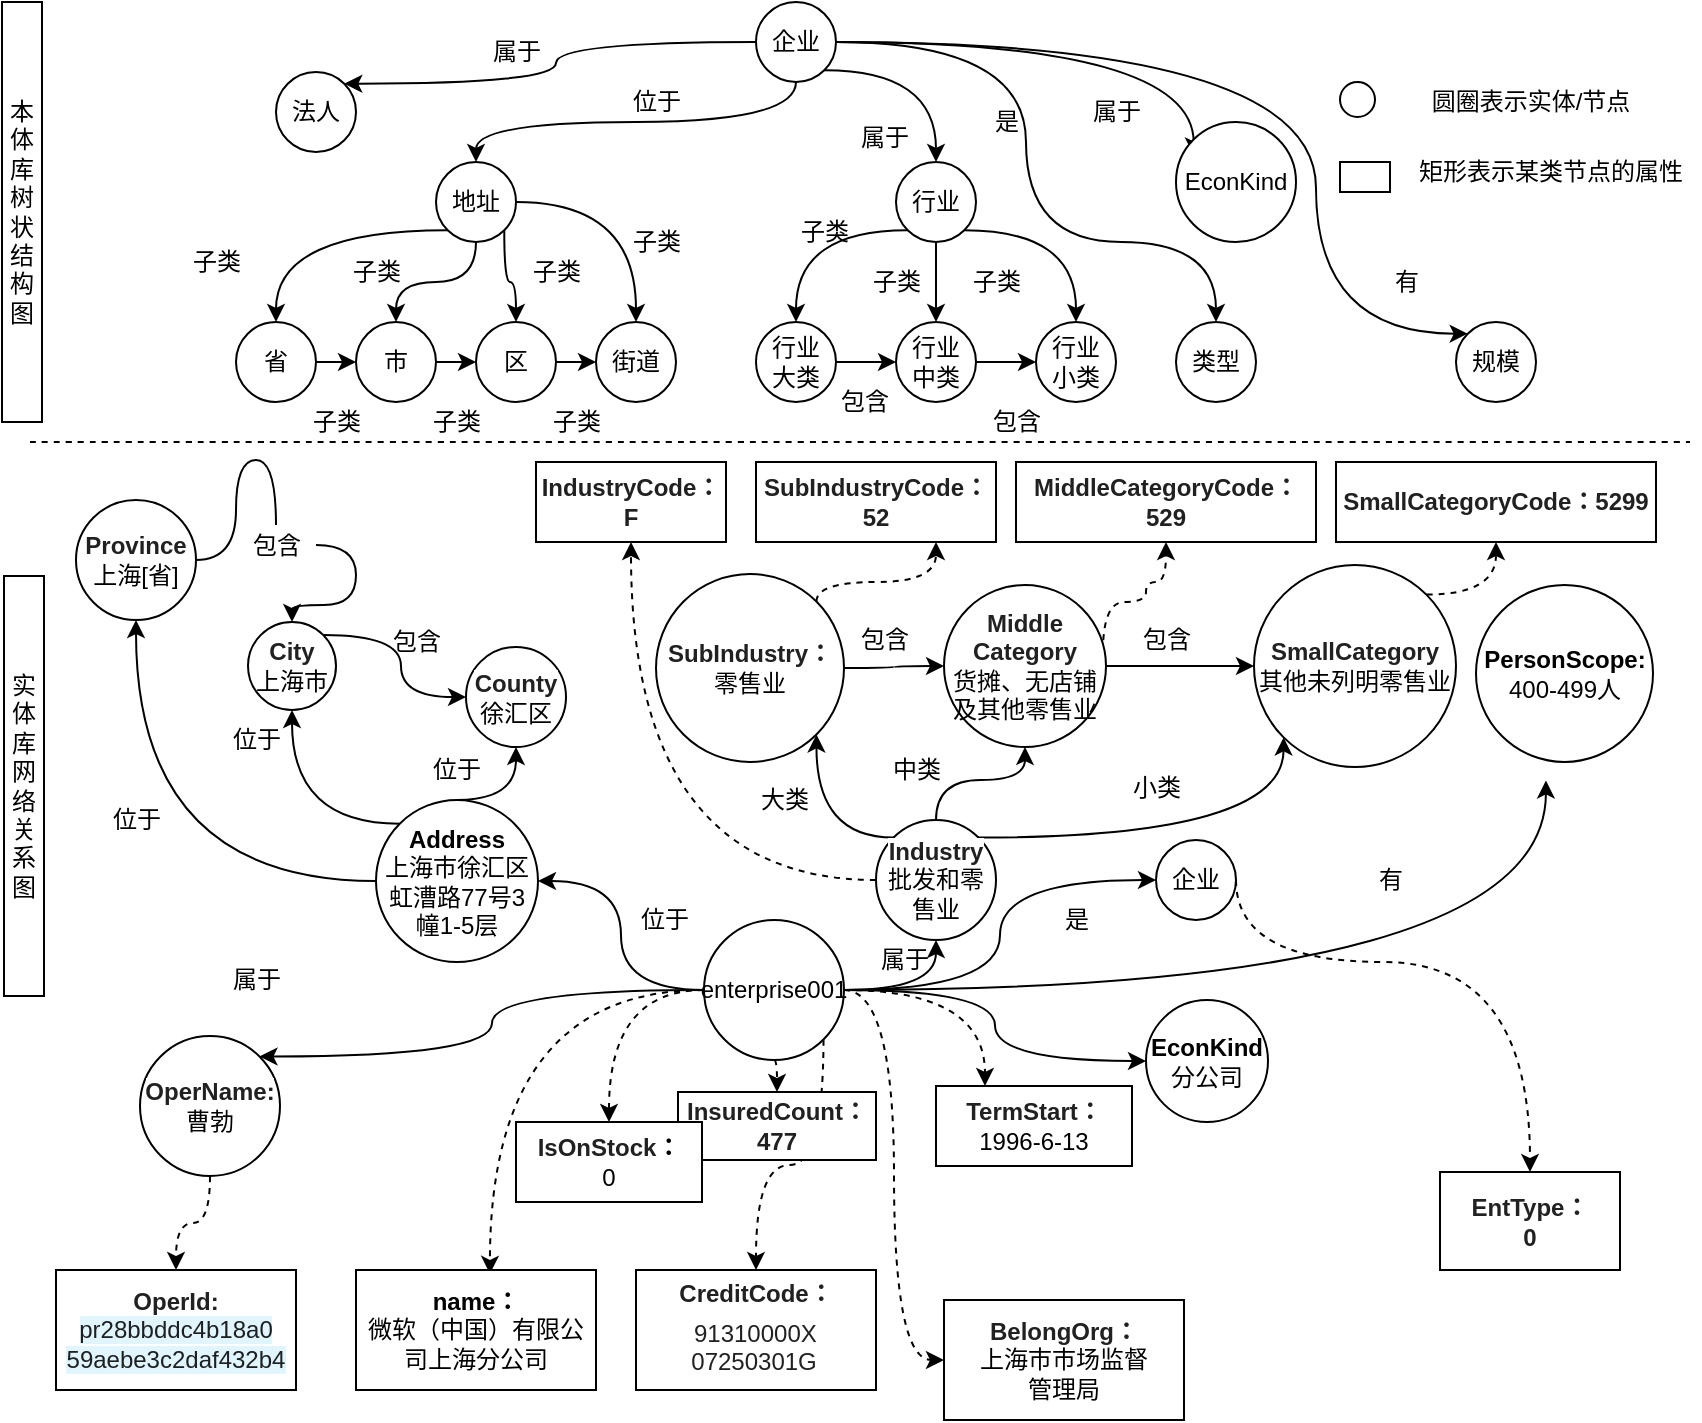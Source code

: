 <mxfile version="16.1.0" type="github">
  <diagram id="fzpYouUcjPRdYHAFQaU7" name="Page-1">
    <mxGraphModel dx="2172" dy="724" grid="1" gridSize="10" guides="1" tooltips="1" connect="1" arrows="1" fold="1" page="1" pageScale="1" pageWidth="827" pageHeight="1169" math="0" shadow="0">
      <root>
        <mxCell id="0" />
        <mxCell id="1" parent="0" />
        <mxCell id="MjRy1rSu0ClUME5qkxlQ-5" value="" style="edgeStyle=orthogonalEdgeStyle;rounded=0;orthogonalLoop=1;jettySize=auto;html=1;curved=1;entryX=0.5;entryY=0;entryDx=0;entryDy=0;exitX=0.5;exitY=1;exitDx=0;exitDy=0;" edge="1" parent="1" source="MjRy1rSu0ClUME5qkxlQ-1" target="MjRy1rSu0ClUME5qkxlQ-4">
          <mxGeometry relative="1" as="geometry" />
        </mxCell>
        <mxCell id="MjRy1rSu0ClUME5qkxlQ-34" style="edgeStyle=orthogonalEdgeStyle;curved=1;rounded=0;orthogonalLoop=1;jettySize=auto;html=1;exitX=1;exitY=1;exitDx=0;exitDy=0;entryX=0.5;entryY=0;entryDx=0;entryDy=0;" edge="1" parent="1" source="MjRy1rSu0ClUME5qkxlQ-1" target="MjRy1rSu0ClUME5qkxlQ-30">
          <mxGeometry relative="1" as="geometry" />
        </mxCell>
        <mxCell id="MjRy1rSu0ClUME5qkxlQ-202" style="edgeStyle=orthogonalEdgeStyle;curved=1;rounded=0;orthogonalLoop=1;jettySize=auto;html=1;exitX=1;exitY=0.5;exitDx=0;exitDy=0;entryX=0;entryY=0;entryDx=0;entryDy=0;" edge="1" parent="1" source="MjRy1rSu0ClUME5qkxlQ-1" target="MjRy1rSu0ClUME5qkxlQ-200">
          <mxGeometry relative="1" as="geometry">
            <Array as="points">
              <mxPoint x="622" y="131" />
              <mxPoint x="622" y="277" />
            </Array>
          </mxGeometry>
        </mxCell>
        <mxCell id="MjRy1rSu0ClUME5qkxlQ-215" style="edgeStyle=orthogonalEdgeStyle;curved=1;rounded=0;orthogonalLoop=1;jettySize=auto;html=1;exitX=0;exitY=0.5;exitDx=0;exitDy=0;entryX=1;entryY=0;entryDx=0;entryDy=0;" edge="1" parent="1" source="MjRy1rSu0ClUME5qkxlQ-1" target="MjRy1rSu0ClUME5qkxlQ-214">
          <mxGeometry relative="1" as="geometry" />
        </mxCell>
        <mxCell id="MjRy1rSu0ClUME5qkxlQ-234" style="edgeStyle=orthogonalEdgeStyle;curved=1;rounded=0;orthogonalLoop=1;jettySize=auto;html=1;exitX=1;exitY=0.5;exitDx=0;exitDy=0;entryX=0.5;entryY=0;entryDx=0;entryDy=0;" edge="1" parent="1" source="MjRy1rSu0ClUME5qkxlQ-1" target="MjRy1rSu0ClUME5qkxlQ-231">
          <mxGeometry relative="1" as="geometry">
            <Array as="points">
              <mxPoint x="477" y="131" />
              <mxPoint x="477" y="231" />
              <mxPoint x="572" y="231" />
            </Array>
          </mxGeometry>
        </mxCell>
        <mxCell id="MjRy1rSu0ClUME5qkxlQ-253" style="edgeStyle=orthogonalEdgeStyle;curved=1;rounded=0;orthogonalLoop=1;jettySize=auto;html=1;exitX=1;exitY=0.5;exitDx=0;exitDy=0;entryX=0.148;entryY=0.278;entryDx=0;entryDy=0;entryPerimeter=0;" edge="1" parent="1" source="MjRy1rSu0ClUME5qkxlQ-1" target="MjRy1rSu0ClUME5qkxlQ-252">
          <mxGeometry relative="1" as="geometry" />
        </mxCell>
        <mxCell id="MjRy1rSu0ClUME5qkxlQ-1" value="企业" style="ellipse;whiteSpace=wrap;html=1;aspect=fixed;" vertex="1" parent="1">
          <mxGeometry x="342" y="111" width="40" height="40" as="geometry" />
        </mxCell>
        <mxCell id="MjRy1rSu0ClUME5qkxlQ-18" style="edgeStyle=orthogonalEdgeStyle;curved=1;rounded=0;orthogonalLoop=1;jettySize=auto;html=1;exitX=0;exitY=1;exitDx=0;exitDy=0;entryX=0.5;entryY=0;entryDx=0;entryDy=0;" edge="1" parent="1" source="MjRy1rSu0ClUME5qkxlQ-4" target="MjRy1rSu0ClUME5qkxlQ-17">
          <mxGeometry relative="1" as="geometry" />
        </mxCell>
        <mxCell id="MjRy1rSu0ClUME5qkxlQ-19" style="edgeStyle=orthogonalEdgeStyle;curved=1;rounded=0;orthogonalLoop=1;jettySize=auto;html=1;exitX=0.5;exitY=1;exitDx=0;exitDy=0;entryX=0.5;entryY=0;entryDx=0;entryDy=0;" edge="1" parent="1" source="MjRy1rSu0ClUME5qkxlQ-4" target="MjRy1rSu0ClUME5qkxlQ-10">
          <mxGeometry relative="1" as="geometry" />
        </mxCell>
        <mxCell id="MjRy1rSu0ClUME5qkxlQ-20" style="edgeStyle=orthogonalEdgeStyle;curved=1;rounded=0;orthogonalLoop=1;jettySize=auto;html=1;exitX=1;exitY=1;exitDx=0;exitDy=0;entryX=0.5;entryY=0;entryDx=0;entryDy=0;" edge="1" parent="1" source="MjRy1rSu0ClUME5qkxlQ-4" target="MjRy1rSu0ClUME5qkxlQ-7">
          <mxGeometry relative="1" as="geometry" />
        </mxCell>
        <mxCell id="MjRy1rSu0ClUME5qkxlQ-21" style="edgeStyle=orthogonalEdgeStyle;curved=1;rounded=0;orthogonalLoop=1;jettySize=auto;html=1;exitX=1;exitY=0.5;exitDx=0;exitDy=0;entryX=0.5;entryY=0;entryDx=0;entryDy=0;" edge="1" parent="1" source="MjRy1rSu0ClUME5qkxlQ-4" target="MjRy1rSu0ClUME5qkxlQ-15">
          <mxGeometry relative="1" as="geometry" />
        </mxCell>
        <mxCell id="MjRy1rSu0ClUME5qkxlQ-4" value="地址" style="ellipse;whiteSpace=wrap;html=1;aspect=fixed;" vertex="1" parent="1">
          <mxGeometry x="182" y="191" width="40" height="40" as="geometry" />
        </mxCell>
        <mxCell id="MjRy1rSu0ClUME5qkxlQ-29" style="edgeStyle=orthogonalEdgeStyle;curved=1;rounded=0;orthogonalLoop=1;jettySize=auto;html=1;exitX=1;exitY=0.5;exitDx=0;exitDy=0;entryX=0;entryY=0.5;entryDx=0;entryDy=0;" edge="1" parent="1" source="MjRy1rSu0ClUME5qkxlQ-7" target="MjRy1rSu0ClUME5qkxlQ-15">
          <mxGeometry relative="1" as="geometry" />
        </mxCell>
        <mxCell id="MjRy1rSu0ClUME5qkxlQ-7" value="区" style="ellipse;whiteSpace=wrap;html=1;aspect=fixed;" vertex="1" parent="1">
          <mxGeometry x="202" y="271" width="40" height="40" as="geometry" />
        </mxCell>
        <mxCell id="MjRy1rSu0ClUME5qkxlQ-28" style="edgeStyle=orthogonalEdgeStyle;curved=1;rounded=0;orthogonalLoop=1;jettySize=auto;html=1;exitX=1;exitY=0.5;exitDx=0;exitDy=0;entryX=0;entryY=0.5;entryDx=0;entryDy=0;" edge="1" parent="1" source="MjRy1rSu0ClUME5qkxlQ-10" target="MjRy1rSu0ClUME5qkxlQ-7">
          <mxGeometry relative="1" as="geometry" />
        </mxCell>
        <mxCell id="MjRy1rSu0ClUME5qkxlQ-10" value="市" style="ellipse;whiteSpace=wrap;html=1;aspect=fixed;" vertex="1" parent="1">
          <mxGeometry x="142" y="271" width="40" height="40" as="geometry" />
        </mxCell>
        <mxCell id="MjRy1rSu0ClUME5qkxlQ-15" value="街道" style="ellipse;whiteSpace=wrap;html=1;aspect=fixed;" vertex="1" parent="1">
          <mxGeometry x="262" y="271" width="40" height="40" as="geometry" />
        </mxCell>
        <mxCell id="MjRy1rSu0ClUME5qkxlQ-27" style="edgeStyle=orthogonalEdgeStyle;curved=1;rounded=0;orthogonalLoop=1;jettySize=auto;html=1;exitX=1;exitY=0.5;exitDx=0;exitDy=0;entryX=0;entryY=0.5;entryDx=0;entryDy=0;" edge="1" parent="1" source="MjRy1rSu0ClUME5qkxlQ-17" target="MjRy1rSu0ClUME5qkxlQ-10">
          <mxGeometry relative="1" as="geometry" />
        </mxCell>
        <mxCell id="MjRy1rSu0ClUME5qkxlQ-17" value="省" style="ellipse;whiteSpace=wrap;html=1;aspect=fixed;" vertex="1" parent="1">
          <mxGeometry x="82" y="271" width="40" height="40" as="geometry" />
        </mxCell>
        <mxCell id="MjRy1rSu0ClUME5qkxlQ-22" value="本体库树状结构图" style="rounded=0;whiteSpace=wrap;html=1;" vertex="1" parent="1">
          <mxGeometry x="-35" y="111" width="20" height="210" as="geometry" />
        </mxCell>
        <mxCell id="MjRy1rSu0ClUME5qkxlQ-23" value="实体库网络关系图" style="rounded=0;whiteSpace=wrap;html=1;" vertex="1" parent="1">
          <mxGeometry x="-34" y="398" width="20" height="210" as="geometry" />
        </mxCell>
        <mxCell id="MjRy1rSu0ClUME5qkxlQ-24" value="" style="endArrow=none;dashed=1;html=1;rounded=0;curved=1;" edge="1" parent="1">
          <mxGeometry width="50" height="50" relative="1" as="geometry">
            <mxPoint x="-21" y="331" as="sourcePoint" />
            <mxPoint x="809" y="331" as="targetPoint" />
          </mxGeometry>
        </mxCell>
        <mxCell id="MjRy1rSu0ClUME5qkxlQ-26" value="位于" style="text;html=1;resizable=0;autosize=1;align=center;verticalAlign=middle;points=[];fillColor=none;strokeColor=none;rounded=0;" vertex="1" parent="1">
          <mxGeometry x="272" y="151" width="40" height="20" as="geometry" />
        </mxCell>
        <mxCell id="MjRy1rSu0ClUME5qkxlQ-45" style="edgeStyle=orthogonalEdgeStyle;curved=1;rounded=0;orthogonalLoop=1;jettySize=auto;html=1;exitX=0;exitY=1;exitDx=0;exitDy=0;entryX=0.5;entryY=0;entryDx=0;entryDy=0;" edge="1" parent="1" source="MjRy1rSu0ClUME5qkxlQ-30" target="MjRy1rSu0ClUME5qkxlQ-31">
          <mxGeometry relative="1" as="geometry" />
        </mxCell>
        <mxCell id="MjRy1rSu0ClUME5qkxlQ-46" style="edgeStyle=orthogonalEdgeStyle;curved=1;rounded=0;orthogonalLoop=1;jettySize=auto;html=1;exitX=0.5;exitY=1;exitDx=0;exitDy=0;entryX=0.5;entryY=0;entryDx=0;entryDy=0;" edge="1" parent="1" source="MjRy1rSu0ClUME5qkxlQ-30" target="MjRy1rSu0ClUME5qkxlQ-32">
          <mxGeometry relative="1" as="geometry" />
        </mxCell>
        <mxCell id="MjRy1rSu0ClUME5qkxlQ-47" style="edgeStyle=orthogonalEdgeStyle;curved=1;rounded=0;orthogonalLoop=1;jettySize=auto;html=1;exitX=1;exitY=1;exitDx=0;exitDy=0;entryX=0.5;entryY=0;entryDx=0;entryDy=0;" edge="1" parent="1" source="MjRy1rSu0ClUME5qkxlQ-30" target="MjRy1rSu0ClUME5qkxlQ-33">
          <mxGeometry relative="1" as="geometry" />
        </mxCell>
        <mxCell id="MjRy1rSu0ClUME5qkxlQ-30" value="行业" style="ellipse;whiteSpace=wrap;html=1;aspect=fixed;" vertex="1" parent="1">
          <mxGeometry x="412" y="191" width="40" height="40" as="geometry" />
        </mxCell>
        <mxCell id="MjRy1rSu0ClUME5qkxlQ-48" style="edgeStyle=orthogonalEdgeStyle;curved=1;rounded=0;orthogonalLoop=1;jettySize=auto;html=1;exitX=1;exitY=0.5;exitDx=0;exitDy=0;entryX=0;entryY=0.5;entryDx=0;entryDy=0;" edge="1" parent="1" source="MjRy1rSu0ClUME5qkxlQ-31" target="MjRy1rSu0ClUME5qkxlQ-32">
          <mxGeometry relative="1" as="geometry" />
        </mxCell>
        <mxCell id="MjRy1rSu0ClUME5qkxlQ-31" value="行业&lt;br&gt;大类" style="ellipse;whiteSpace=wrap;html=1;aspect=fixed;" vertex="1" parent="1">
          <mxGeometry x="342" y="271" width="40" height="40" as="geometry" />
        </mxCell>
        <mxCell id="MjRy1rSu0ClUME5qkxlQ-49" style="edgeStyle=orthogonalEdgeStyle;curved=1;rounded=0;orthogonalLoop=1;jettySize=auto;html=1;exitX=1;exitY=0.5;exitDx=0;exitDy=0;entryX=0;entryY=0.5;entryDx=0;entryDy=0;" edge="1" parent="1" source="MjRy1rSu0ClUME5qkxlQ-32" target="MjRy1rSu0ClUME5qkxlQ-33">
          <mxGeometry relative="1" as="geometry" />
        </mxCell>
        <mxCell id="MjRy1rSu0ClUME5qkxlQ-32" value="行业&lt;br&gt;中类" style="ellipse;whiteSpace=wrap;html=1;aspect=fixed;" vertex="1" parent="1">
          <mxGeometry x="412" y="271" width="40" height="40" as="geometry" />
        </mxCell>
        <mxCell id="MjRy1rSu0ClUME5qkxlQ-33" value="行业&lt;br&gt;小类" style="ellipse;whiteSpace=wrap;html=1;aspect=fixed;" vertex="1" parent="1">
          <mxGeometry x="482" y="271" width="40" height="40" as="geometry" />
        </mxCell>
        <mxCell id="MjRy1rSu0ClUME5qkxlQ-35" value="属于" style="text;html=1;resizable=0;autosize=1;align=center;verticalAlign=middle;points=[];fillColor=none;strokeColor=none;rounded=0;" vertex="1" parent="1">
          <mxGeometry x="386" y="168.5" width="40" height="20" as="geometry" />
        </mxCell>
        <mxCell id="MjRy1rSu0ClUME5qkxlQ-36" value="子类" style="text;html=1;resizable=0;autosize=1;align=center;verticalAlign=middle;points=[];fillColor=none;strokeColor=none;rounded=0;" vertex="1" parent="1">
          <mxGeometry x="112" y="311" width="40" height="20" as="geometry" />
        </mxCell>
        <mxCell id="MjRy1rSu0ClUME5qkxlQ-37" value="子类" style="text;html=1;resizable=0;autosize=1;align=center;verticalAlign=middle;points=[];fillColor=none;strokeColor=none;rounded=0;" vertex="1" parent="1">
          <mxGeometry x="172" y="311" width="40" height="20" as="geometry" />
        </mxCell>
        <mxCell id="MjRy1rSu0ClUME5qkxlQ-38" value="子类" style="text;html=1;resizable=0;autosize=1;align=center;verticalAlign=middle;points=[];fillColor=none;strokeColor=none;rounded=0;" vertex="1" parent="1">
          <mxGeometry x="232" y="311" width="40" height="20" as="geometry" />
        </mxCell>
        <mxCell id="MjRy1rSu0ClUME5qkxlQ-39" value="子类" style="text;html=1;resizable=0;autosize=1;align=center;verticalAlign=middle;points=[];fillColor=none;strokeColor=none;rounded=0;" vertex="1" parent="1">
          <mxGeometry x="52" y="231" width="40" height="20" as="geometry" />
        </mxCell>
        <mxCell id="MjRy1rSu0ClUME5qkxlQ-42" value="子类" style="text;html=1;resizable=0;autosize=1;align=center;verticalAlign=middle;points=[];fillColor=none;strokeColor=none;rounded=0;" vertex="1" parent="1">
          <mxGeometry x="132" y="236" width="40" height="20" as="geometry" />
        </mxCell>
        <mxCell id="MjRy1rSu0ClUME5qkxlQ-43" value="子类" style="text;html=1;resizable=0;autosize=1;align=center;verticalAlign=middle;points=[];fillColor=none;strokeColor=none;rounded=0;" vertex="1" parent="1">
          <mxGeometry x="222" y="236" width="40" height="20" as="geometry" />
        </mxCell>
        <mxCell id="MjRy1rSu0ClUME5qkxlQ-44" value="子类" style="text;html=1;resizable=0;autosize=1;align=center;verticalAlign=middle;points=[];fillColor=none;strokeColor=none;rounded=0;" vertex="1" parent="1">
          <mxGeometry x="272" y="221" width="40" height="20" as="geometry" />
        </mxCell>
        <mxCell id="MjRy1rSu0ClUME5qkxlQ-50" value="子类" style="text;html=1;resizable=0;autosize=1;align=center;verticalAlign=middle;points=[];fillColor=none;strokeColor=none;rounded=0;" vertex="1" parent="1">
          <mxGeometry x="356" y="216" width="40" height="20" as="geometry" />
        </mxCell>
        <mxCell id="MjRy1rSu0ClUME5qkxlQ-52" value="子类" style="text;html=1;resizable=0;autosize=1;align=center;verticalAlign=middle;points=[];fillColor=none;strokeColor=none;rounded=0;" vertex="1" parent="1">
          <mxGeometry x="392" y="241" width="40" height="20" as="geometry" />
        </mxCell>
        <mxCell id="MjRy1rSu0ClUME5qkxlQ-53" value="子类" style="text;html=1;resizable=0;autosize=1;align=center;verticalAlign=middle;points=[];fillColor=none;strokeColor=none;rounded=0;" vertex="1" parent="1">
          <mxGeometry x="442" y="241" width="40" height="20" as="geometry" />
        </mxCell>
        <mxCell id="MjRy1rSu0ClUME5qkxlQ-54" value="包含" style="text;html=1;resizable=0;autosize=1;align=center;verticalAlign=middle;points=[];fillColor=none;strokeColor=none;rounded=0;" vertex="1" parent="1">
          <mxGeometry x="376" y="301" width="40" height="20" as="geometry" />
        </mxCell>
        <mxCell id="MjRy1rSu0ClUME5qkxlQ-55" value="包含" style="text;html=1;resizable=0;autosize=1;align=center;verticalAlign=middle;points=[];fillColor=none;strokeColor=none;rounded=0;" vertex="1" parent="1">
          <mxGeometry x="452" y="311" width="40" height="20" as="geometry" />
        </mxCell>
        <mxCell id="MjRy1rSu0ClUME5qkxlQ-57" style="edgeStyle=orthogonalEdgeStyle;curved=1;rounded=0;orthogonalLoop=1;jettySize=auto;html=1;exitX=1;exitY=0.5;exitDx=0;exitDy=0;entryX=0.5;entryY=1;entryDx=0;entryDy=0;" edge="1" parent="1" source="MjRy1rSu0ClUME5qkxlQ-58" target="MjRy1rSu0ClUME5qkxlQ-177">
          <mxGeometry relative="1" as="geometry">
            <mxPoint x="432" y="645" as="targetPoint" />
          </mxGeometry>
        </mxCell>
        <mxCell id="MjRy1rSu0ClUME5qkxlQ-160" style="edgeStyle=orthogonalEdgeStyle;curved=1;rounded=0;orthogonalLoop=1;jettySize=auto;html=1;exitX=0;exitY=0.5;exitDx=0;exitDy=0;entryX=1;entryY=0.5;entryDx=0;entryDy=0;" edge="1" parent="1" source="MjRy1rSu0ClUME5qkxlQ-58" target="MjRy1rSu0ClUME5qkxlQ-141">
          <mxGeometry relative="1" as="geometry" />
        </mxCell>
        <mxCell id="MjRy1rSu0ClUME5qkxlQ-238" style="edgeStyle=orthogonalEdgeStyle;curved=1;rounded=0;orthogonalLoop=1;jettySize=auto;html=1;exitX=1;exitY=0.5;exitDx=0;exitDy=0;entryX=0;entryY=0.5;entryDx=0;entryDy=0;" edge="1" parent="1" source="MjRy1rSu0ClUME5qkxlQ-58" target="MjRy1rSu0ClUME5qkxlQ-237">
          <mxGeometry relative="1" as="geometry" />
        </mxCell>
        <mxCell id="MjRy1rSu0ClUME5qkxlQ-240" style="edgeStyle=orthogonalEdgeStyle;curved=1;rounded=0;orthogonalLoop=1;jettySize=auto;html=1;exitX=1;exitY=0.5;exitDx=0;exitDy=0;entryX=0.395;entryY=1.104;entryDx=0;entryDy=0;entryPerimeter=0;" edge="1" parent="1" source="MjRy1rSu0ClUME5qkxlQ-58" target="MjRy1rSu0ClUME5qkxlQ-204">
          <mxGeometry relative="1" as="geometry" />
        </mxCell>
        <mxCell id="MjRy1rSu0ClUME5qkxlQ-256" style="edgeStyle=orthogonalEdgeStyle;curved=1;rounded=0;orthogonalLoop=1;jettySize=auto;html=1;exitX=1;exitY=0.5;exitDx=0;exitDy=0;entryX=0;entryY=0.5;entryDx=0;entryDy=0;" edge="1" parent="1" source="MjRy1rSu0ClUME5qkxlQ-58" target="MjRy1rSu0ClUME5qkxlQ-255">
          <mxGeometry relative="1" as="geometry" />
        </mxCell>
        <mxCell id="MjRy1rSu0ClUME5qkxlQ-277" style="edgeStyle=orthogonalEdgeStyle;curved=1;rounded=0;orthogonalLoop=1;jettySize=auto;html=1;exitX=0;exitY=0.5;exitDx=0;exitDy=0;entryX=1;entryY=0;entryDx=0;entryDy=0;" edge="1" parent="1" source="MjRy1rSu0ClUME5qkxlQ-58" target="MjRy1rSu0ClUME5qkxlQ-217">
          <mxGeometry relative="1" as="geometry" />
        </mxCell>
        <mxCell id="MjRy1rSu0ClUME5qkxlQ-280" style="edgeStyle=orthogonalEdgeStyle;curved=1;rounded=0;orthogonalLoop=1;jettySize=auto;html=1;exitX=0;exitY=0.5;exitDx=0;exitDy=0;entryX=0.5;entryY=0;entryDx=0;entryDy=0;dashed=1;" edge="1" parent="1" source="MjRy1rSu0ClUME5qkxlQ-58" target="MjRy1rSu0ClUME5qkxlQ-223">
          <mxGeometry relative="1" as="geometry" />
        </mxCell>
        <mxCell id="MjRy1rSu0ClUME5qkxlQ-281" style="edgeStyle=orthogonalEdgeStyle;curved=1;rounded=0;orthogonalLoop=1;jettySize=auto;html=1;exitX=0.5;exitY=1;exitDx=0;exitDy=0;entryX=0.5;entryY=0;entryDx=0;entryDy=0;dashed=1;" edge="1" parent="1" source="MjRy1rSu0ClUME5qkxlQ-58" target="MjRy1rSu0ClUME5qkxlQ-208">
          <mxGeometry relative="1" as="geometry" />
        </mxCell>
        <mxCell id="MjRy1rSu0ClUME5qkxlQ-282" style="edgeStyle=orthogonalEdgeStyle;curved=1;rounded=0;orthogonalLoop=1;jettySize=auto;html=1;exitX=1;exitY=0.5;exitDx=0;exitDy=0;entryX=0.25;entryY=0;entryDx=0;entryDy=0;dashed=1;" edge="1" parent="1" source="MjRy1rSu0ClUME5qkxlQ-58" target="MjRy1rSu0ClUME5qkxlQ-209">
          <mxGeometry relative="1" as="geometry" />
        </mxCell>
        <mxCell id="MjRy1rSu0ClUME5qkxlQ-283" style="edgeStyle=orthogonalEdgeStyle;curved=1;rounded=0;orthogonalLoop=1;jettySize=auto;html=1;exitX=0;exitY=0.5;exitDx=0;exitDy=0;entryX=0.558;entryY=0.032;entryDx=0;entryDy=0;dashed=1;entryPerimeter=0;" edge="1" parent="1" source="MjRy1rSu0ClUME5qkxlQ-58" target="MjRy1rSu0ClUME5qkxlQ-194">
          <mxGeometry relative="1" as="geometry" />
        </mxCell>
        <mxCell id="MjRy1rSu0ClUME5qkxlQ-286" style="edgeStyle=orthogonalEdgeStyle;curved=1;rounded=0;orthogonalLoop=1;jettySize=auto;html=1;exitX=1;exitY=1;exitDx=0;exitDy=0;entryX=0.5;entryY=0;entryDx=0;entryDy=0;dashed=1;" edge="1" parent="1" source="MjRy1rSu0ClUME5qkxlQ-58" target="MjRy1rSu0ClUME5qkxlQ-198">
          <mxGeometry relative="1" as="geometry" />
        </mxCell>
        <mxCell id="MjRy1rSu0ClUME5qkxlQ-287" style="edgeStyle=orthogonalEdgeStyle;curved=1;rounded=0;orthogonalLoop=1;jettySize=auto;html=1;exitX=1;exitY=0.5;exitDx=0;exitDy=0;entryX=0;entryY=0.5;entryDx=0;entryDy=0;dashed=1;" edge="1" parent="1" source="MjRy1rSu0ClUME5qkxlQ-58" target="MjRy1rSu0ClUME5qkxlQ-213">
          <mxGeometry relative="1" as="geometry" />
        </mxCell>
        <mxCell id="MjRy1rSu0ClUME5qkxlQ-58" value="enterprise001" style="ellipse;whiteSpace=wrap;html=1;aspect=fixed;" vertex="1" parent="1">
          <mxGeometry x="316" y="570" width="70" height="70" as="geometry" />
        </mxCell>
        <mxCell id="MjRy1rSu0ClUME5qkxlQ-71" value="位于" style="text;html=1;resizable=0;autosize=1;align=center;verticalAlign=middle;points=[];fillColor=none;strokeColor=none;rounded=0;" vertex="1" parent="1">
          <mxGeometry x="276" y="560" width="40" height="20" as="geometry" />
        </mxCell>
        <mxCell id="MjRy1rSu0ClUME5qkxlQ-81" value="属于" style="text;html=1;resizable=0;autosize=1;align=center;verticalAlign=middle;points=[];fillColor=none;strokeColor=none;rounded=0;" vertex="1" parent="1">
          <mxGeometry x="396" y="580" width="40" height="20" as="geometry" />
        </mxCell>
        <mxCell id="MjRy1rSu0ClUME5qkxlQ-129" value="&lt;span style=&quot;color: rgba(0 , 0 , 0 , 0.87) ; font-family: , &amp;#34;blinkmacsystemfont&amp;#34; , &amp;#34;segoe ui&amp;#34; , &amp;#34;helvetica&amp;#34; , &amp;#34;arial&amp;#34; , sans-serif , &amp;#34;apple color emoji&amp;#34; , &amp;#34;segoe ui emoji&amp;#34; , &amp;#34;segoe ui symbol&amp;#34; ; font-weight: 700 ; text-align: right ; background-color: rgb(255 , 255 , 255)&quot;&gt;County&lt;/span&gt;&lt;br&gt;徐汇区" style="ellipse;whiteSpace=wrap;html=1;aspect=fixed;" vertex="1" parent="1">
          <mxGeometry x="197" y="433.5" width="50" height="50" as="geometry" />
        </mxCell>
        <mxCell id="MjRy1rSu0ClUME5qkxlQ-274" style="edgeStyle=orthogonalEdgeStyle;curved=1;rounded=0;orthogonalLoop=1;jettySize=auto;html=1;exitX=1;exitY=0;exitDx=0;exitDy=0;entryX=0;entryY=0.5;entryDx=0;entryDy=0;" edge="1" parent="1" source="MjRy1rSu0ClUME5qkxlQ-131" target="MjRy1rSu0ClUME5qkxlQ-129">
          <mxGeometry relative="1" as="geometry" />
        </mxCell>
        <mxCell id="MjRy1rSu0ClUME5qkxlQ-131" value="&lt;span style=&quot;color: rgba(0 , 0 , 0 , 0.87) ; font-family: , &amp;#34;blinkmacsystemfont&amp;#34; , &amp;#34;segoe ui&amp;#34; , &amp;#34;helvetica&amp;#34; , &amp;#34;arial&amp;#34; , sans-serif , &amp;#34;apple color emoji&amp;#34; , &amp;#34;segoe ui emoji&amp;#34; , &amp;#34;segoe ui symbol&amp;#34; ; font-weight: 700 ; text-align: right ; background-color: rgb(255 , 255 , 255)&quot;&gt;City&lt;/span&gt;&lt;br&gt;上海市" style="ellipse;whiteSpace=wrap;html=1;aspect=fixed;" vertex="1" parent="1">
          <mxGeometry x="88" y="421" width="44" height="44" as="geometry" />
        </mxCell>
        <mxCell id="MjRy1rSu0ClUME5qkxlQ-273" style="edgeStyle=orthogonalEdgeStyle;curved=1;rounded=0;orthogonalLoop=1;jettySize=auto;html=1;exitX=1;exitY=0.5;exitDx=0;exitDy=0;entryX=0.5;entryY=0;entryDx=0;entryDy=0;startArrow=none;" edge="1" parent="1" source="MjRy1rSu0ClUME5qkxlQ-142" target="MjRy1rSu0ClUME5qkxlQ-131">
          <mxGeometry relative="1" as="geometry" />
        </mxCell>
        <mxCell id="MjRy1rSu0ClUME5qkxlQ-134" value="&lt;span style=&quot;color: rgba(0 , 0 , 0 , 0.87) ; font-family: , &amp;#34;blinkmacsystemfont&amp;#34; , &amp;#34;segoe ui&amp;#34; , &amp;#34;helvetica&amp;#34; , &amp;#34;arial&amp;#34; , sans-serif , &amp;#34;apple color emoji&amp;#34; , &amp;#34;segoe ui emoji&amp;#34; , &amp;#34;segoe ui symbol&amp;#34; ; font-weight: 700 ; text-align: right ; background-color: rgb(255 , 255 , 255)&quot;&gt;Province&lt;/span&gt;&lt;br&gt;上海[省]" style="ellipse;whiteSpace=wrap;html=1;aspect=fixed;" vertex="1" parent="1">
          <mxGeometry x="2" y="360" width="60" height="60" as="geometry" />
        </mxCell>
        <mxCell id="MjRy1rSu0ClUME5qkxlQ-135" value="位于" style="text;html=1;resizable=0;autosize=1;align=center;verticalAlign=middle;points=[];fillColor=none;strokeColor=none;rounded=0;" vertex="1" parent="1">
          <mxGeometry x="12" y="510" width="40" height="20" as="geometry" />
        </mxCell>
        <mxCell id="MjRy1rSu0ClUME5qkxlQ-136" value="位于" style="text;html=1;resizable=0;autosize=1;align=center;verticalAlign=middle;points=[];fillColor=none;strokeColor=none;rounded=0;" vertex="1" parent="1">
          <mxGeometry x="172" y="485" width="40" height="20" as="geometry" />
        </mxCell>
        <mxCell id="MjRy1rSu0ClUME5qkxlQ-161" style="edgeStyle=orthogonalEdgeStyle;curved=1;rounded=0;orthogonalLoop=1;jettySize=auto;html=1;exitX=0;exitY=0.5;exitDx=0;exitDy=0;entryX=0.5;entryY=1;entryDx=0;entryDy=0;" edge="1" parent="1" source="MjRy1rSu0ClUME5qkxlQ-141" target="MjRy1rSu0ClUME5qkxlQ-134">
          <mxGeometry relative="1" as="geometry" />
        </mxCell>
        <mxCell id="MjRy1rSu0ClUME5qkxlQ-162" style="edgeStyle=orthogonalEdgeStyle;curved=1;rounded=0;orthogonalLoop=1;jettySize=auto;html=1;exitX=0;exitY=0;exitDx=0;exitDy=0;entryX=0.5;entryY=1;entryDx=0;entryDy=0;" edge="1" parent="1" source="MjRy1rSu0ClUME5qkxlQ-141" target="MjRy1rSu0ClUME5qkxlQ-131">
          <mxGeometry relative="1" as="geometry" />
        </mxCell>
        <mxCell id="MjRy1rSu0ClUME5qkxlQ-163" style="edgeStyle=orthogonalEdgeStyle;curved=1;rounded=0;orthogonalLoop=1;jettySize=auto;html=1;exitX=0.5;exitY=0;exitDx=0;exitDy=0;entryX=0.5;entryY=1;entryDx=0;entryDy=0;" edge="1" parent="1" source="MjRy1rSu0ClUME5qkxlQ-141" target="MjRy1rSu0ClUME5qkxlQ-129">
          <mxGeometry relative="1" as="geometry" />
        </mxCell>
        <mxCell id="MjRy1rSu0ClUME5qkxlQ-141" value="&lt;b&gt;Address&lt;/b&gt;&lt;br&gt;上海市徐汇区虹漕路77号3幢1-5层" style="ellipse;whiteSpace=wrap;html=1;aspect=fixed;" vertex="1" parent="1">
          <mxGeometry x="152" y="510" width="81" height="81" as="geometry" />
        </mxCell>
        <mxCell id="MjRy1rSu0ClUME5qkxlQ-143" value="包含" style="text;html=1;resizable=0;autosize=1;align=center;verticalAlign=middle;points=[];fillColor=none;strokeColor=none;rounded=0;" vertex="1" parent="1">
          <mxGeometry x="152" y="421" width="40" height="20" as="geometry" />
        </mxCell>
        <mxCell id="MjRy1rSu0ClUME5qkxlQ-170" style="edgeStyle=orthogonalEdgeStyle;curved=1;rounded=0;orthogonalLoop=1;jettySize=auto;html=1;exitX=1;exitY=0.5;exitDx=0;exitDy=0;entryX=0;entryY=0.5;entryDx=0;entryDy=0;" edge="1" parent="1" source="MjRy1rSu0ClUME5qkxlQ-167" target="MjRy1rSu0ClUME5qkxlQ-168">
          <mxGeometry relative="1" as="geometry" />
        </mxCell>
        <mxCell id="MjRy1rSu0ClUME5qkxlQ-267" style="edgeStyle=orthogonalEdgeStyle;curved=1;rounded=0;orthogonalLoop=1;jettySize=auto;html=1;exitX=1;exitY=0;exitDx=0;exitDy=0;entryX=0.75;entryY=1;entryDx=0;entryDy=0;dashed=1;" edge="1" parent="1" source="MjRy1rSu0ClUME5qkxlQ-167" target="MjRy1rSu0ClUME5qkxlQ-246">
          <mxGeometry relative="1" as="geometry">
            <Array as="points">
              <mxPoint x="372" y="401" />
              <mxPoint x="432" y="401" />
            </Array>
          </mxGeometry>
        </mxCell>
        <mxCell id="MjRy1rSu0ClUME5qkxlQ-167" value="&lt;span style=&quot;color: rgba(0 , 0 , 0 , 0.87) ; font-family: , &amp;#34;blinkmacsystemfont&amp;#34; , &amp;#34;segoe ui&amp;#34; , &amp;#34;helvetica&amp;#34; , &amp;#34;arial&amp;#34; , sans-serif , &amp;#34;apple color emoji&amp;#34; , &amp;#34;segoe ui emoji&amp;#34; , &amp;#34;segoe ui symbol&amp;#34; ; font-weight: 700 ; text-align: right ; background-color: rgb(255 , 255 , 255)&quot;&gt;SubIndustry：&lt;br&gt;&lt;/span&gt;零售业" style="ellipse;whiteSpace=wrap;html=1;aspect=fixed;" vertex="1" parent="1">
          <mxGeometry x="292" y="397" width="94" height="94" as="geometry" />
        </mxCell>
        <mxCell id="MjRy1rSu0ClUME5qkxlQ-171" style="edgeStyle=orthogonalEdgeStyle;curved=1;rounded=0;orthogonalLoop=1;jettySize=auto;html=1;exitX=1;exitY=0.5;exitDx=0;exitDy=0;entryX=0;entryY=0.5;entryDx=0;entryDy=0;" edge="1" parent="1" source="MjRy1rSu0ClUME5qkxlQ-168" target="MjRy1rSu0ClUME5qkxlQ-169">
          <mxGeometry relative="1" as="geometry" />
        </mxCell>
        <mxCell id="MjRy1rSu0ClUME5qkxlQ-250" style="edgeStyle=orthogonalEdgeStyle;curved=1;rounded=0;orthogonalLoop=1;jettySize=auto;html=1;exitX=0.981;exitY=0.415;exitDx=0;exitDy=0;entryX=0.5;entryY=1;entryDx=0;entryDy=0;dashed=1;exitPerimeter=0;" edge="1" parent="1" source="MjRy1rSu0ClUME5qkxlQ-168" target="MjRy1rSu0ClUME5qkxlQ-249">
          <mxGeometry relative="1" as="geometry">
            <Array as="points">
              <mxPoint x="516" y="411" />
              <mxPoint x="537" y="411" />
              <mxPoint x="537" y="401" />
              <mxPoint x="547" y="401" />
            </Array>
          </mxGeometry>
        </mxCell>
        <mxCell id="MjRy1rSu0ClUME5qkxlQ-168" value="&lt;span style=&quot;color: rgba(0 , 0 , 0 , 0.87) ; font-family: , &amp;#34;blinkmacsystemfont&amp;#34; , &amp;#34;segoe ui&amp;#34; , &amp;#34;helvetica&amp;#34; , &amp;#34;arial&amp;#34; , sans-serif , &amp;#34;apple color emoji&amp;#34; , &amp;#34;segoe ui emoji&amp;#34; , &amp;#34;segoe ui symbol&amp;#34; ; font-weight: 700 ; text-align: right ; background-color: rgb(255 , 255 , 255)&quot;&gt;Middle&lt;br&gt;Category&lt;/span&gt;&lt;br&gt;货摊、无店铺及其他零售业" style="ellipse;whiteSpace=wrap;html=1;aspect=fixed;" vertex="1" parent="1">
          <mxGeometry x="436" y="402.5" width="81" height="81" as="geometry" />
        </mxCell>
        <mxCell id="MjRy1rSu0ClUME5qkxlQ-270" style="edgeStyle=orthogonalEdgeStyle;curved=1;rounded=0;orthogonalLoop=1;jettySize=auto;html=1;exitX=1;exitY=0;exitDx=0;exitDy=0;entryX=0.5;entryY=1;entryDx=0;entryDy=0;dashed=1;" edge="1" parent="1" source="MjRy1rSu0ClUME5qkxlQ-169" target="MjRy1rSu0ClUME5qkxlQ-251">
          <mxGeometry relative="1" as="geometry">
            <Array as="points">
              <mxPoint x="712" y="407" />
            </Array>
          </mxGeometry>
        </mxCell>
        <mxCell id="MjRy1rSu0ClUME5qkxlQ-169" value="&lt;span style=&quot;color: rgba(0 , 0 , 0 , 0.87) ; font-family: , &amp;#34;blinkmacsystemfont&amp;#34; , &amp;#34;segoe ui&amp;#34; , &amp;#34;helvetica&amp;#34; , &amp;#34;arial&amp;#34; , sans-serif , &amp;#34;apple color emoji&amp;#34; , &amp;#34;segoe ui emoji&amp;#34; , &amp;#34;segoe ui symbol&amp;#34; ; font-weight: 700 ; text-align: right ; background-color: rgb(255 , 255 , 255)&quot;&gt;SmallCategory&lt;/span&gt;&lt;br&gt;其他未列明零售业" style="ellipse;whiteSpace=wrap;html=1;aspect=fixed;" vertex="1" parent="1">
          <mxGeometry x="591" y="392.5" width="101" height="101" as="geometry" />
        </mxCell>
        <mxCell id="MjRy1rSu0ClUME5qkxlQ-175" value="包含" style="text;html=1;resizable=0;autosize=1;align=center;verticalAlign=middle;points=[];fillColor=none;strokeColor=none;rounded=0;" vertex="1" parent="1">
          <mxGeometry x="527" y="420" width="40" height="20" as="geometry" />
        </mxCell>
        <mxCell id="MjRy1rSu0ClUME5qkxlQ-176" value="包含" style="text;html=1;resizable=0;autosize=1;align=center;verticalAlign=middle;points=[];fillColor=none;strokeColor=none;rounded=0;" vertex="1" parent="1">
          <mxGeometry x="386" y="420" width="40" height="20" as="geometry" />
        </mxCell>
        <mxCell id="MjRy1rSu0ClUME5qkxlQ-178" style="edgeStyle=orthogonalEdgeStyle;curved=1;rounded=0;orthogonalLoop=1;jettySize=auto;html=1;exitX=0;exitY=0;exitDx=0;exitDy=0;entryX=1;entryY=1;entryDx=0;entryDy=0;" edge="1" parent="1" source="MjRy1rSu0ClUME5qkxlQ-177" target="MjRy1rSu0ClUME5qkxlQ-167">
          <mxGeometry relative="1" as="geometry" />
        </mxCell>
        <mxCell id="MjRy1rSu0ClUME5qkxlQ-179" style="edgeStyle=orthogonalEdgeStyle;curved=1;rounded=0;orthogonalLoop=1;jettySize=auto;html=1;exitX=0.5;exitY=0;exitDx=0;exitDy=0;entryX=0.5;entryY=1;entryDx=0;entryDy=0;" edge="1" parent="1" source="MjRy1rSu0ClUME5qkxlQ-177" target="MjRy1rSu0ClUME5qkxlQ-168">
          <mxGeometry relative="1" as="geometry" />
        </mxCell>
        <mxCell id="MjRy1rSu0ClUME5qkxlQ-180" style="edgeStyle=orthogonalEdgeStyle;curved=1;rounded=0;orthogonalLoop=1;jettySize=auto;html=1;exitX=1;exitY=0;exitDx=0;exitDy=0;entryX=0;entryY=1;entryDx=0;entryDy=0;" edge="1" parent="1" source="MjRy1rSu0ClUME5qkxlQ-177" target="MjRy1rSu0ClUME5qkxlQ-169">
          <mxGeometry relative="1" as="geometry" />
        </mxCell>
        <mxCell id="MjRy1rSu0ClUME5qkxlQ-247" style="edgeStyle=orthogonalEdgeStyle;curved=1;rounded=0;orthogonalLoop=1;jettySize=auto;html=1;exitX=0;exitY=0.5;exitDx=0;exitDy=0;entryX=0.5;entryY=1;entryDx=0;entryDy=0;dashed=1;" edge="1" parent="1" source="MjRy1rSu0ClUME5qkxlQ-177" target="MjRy1rSu0ClUME5qkxlQ-244">
          <mxGeometry relative="1" as="geometry" />
        </mxCell>
        <mxCell id="MjRy1rSu0ClUME5qkxlQ-177" value="&lt;span style=&quot;color: rgba(0 , 0 , 0 , 0.87) ; font-weight: 700 ; text-align: right ; background-color: rgb(255 , 255 , 255)&quot;&gt;Industry&lt;/span&gt;&lt;br&gt;批发和零售业" style="ellipse;whiteSpace=wrap;html=1;aspect=fixed;" vertex="1" parent="1">
          <mxGeometry x="402" y="520" width="60" height="60" as="geometry" />
        </mxCell>
        <mxCell id="MjRy1rSu0ClUME5qkxlQ-181" value="大类" style="text;html=1;resizable=0;autosize=1;align=center;verticalAlign=middle;points=[];fillColor=none;strokeColor=none;rounded=0;" vertex="1" parent="1">
          <mxGeometry x="336" y="500" width="40" height="20" as="geometry" />
        </mxCell>
        <mxCell id="MjRy1rSu0ClUME5qkxlQ-182" value="中类&lt;span style=&quot;color: rgba(0 , 0 , 0 , 0) ; font-family: monospace ; font-size: 0px&quot;&gt;%3CmxGraphModel%3E%3Croot%3E%3CmxCell%20id%3D%220%22%2F%3E%3CmxCell%20id%3D%221%22%20parent%3D%220%22%2F%3E%3CmxCell%20id%3D%222%22%20value%3D%22%E4%BD%8D%E4%BA%8E%22%20style%3D%22text%3Bhtml%3D1%3Bresizable%3D0%3Bautosize%3D1%3Balign%3Dcenter%3BverticalAlign%3Dmiddle%3Bpoints%3D%5B%5D%3BfillColor%3Dnone%3BstrokeColor%3Dnone%3Brounded%3D0%3B%22%20vertex%3D%221%22%20parent%3D%221%22%3E%3CmxGeometry%20x%3D%22190%22%20y%3D%22400%22%20width%3D%2240%22%20height%3D%2220%22%20as%3D%22geometry%22%2F%3E%3C%2FmxCell%3E%3C%2Froot%3E%3C%2FmxGraphModel%3E&lt;/span&gt;" style="text;html=1;resizable=0;autosize=1;align=center;verticalAlign=middle;points=[];fillColor=none;strokeColor=none;rounded=0;" vertex="1" parent="1">
          <mxGeometry x="402" y="485" width="40" height="20" as="geometry" />
        </mxCell>
        <mxCell id="MjRy1rSu0ClUME5qkxlQ-184" value="位于" style="text;html=1;resizable=0;autosize=1;align=center;verticalAlign=middle;points=[];fillColor=none;strokeColor=none;rounded=0;" vertex="1" parent="1">
          <mxGeometry x="72" y="470" width="40" height="20" as="geometry" />
        </mxCell>
        <mxCell id="MjRy1rSu0ClUME5qkxlQ-187" value="小类" style="text;html=1;resizable=0;autosize=1;align=center;verticalAlign=middle;points=[];fillColor=none;strokeColor=none;rounded=0;" vertex="1" parent="1">
          <mxGeometry x="522" y="493.5" width="40" height="20" as="geometry" />
        </mxCell>
        <mxCell id="MjRy1rSu0ClUME5qkxlQ-188" value="" style="ellipse;whiteSpace=wrap;html=1;aspect=fixed;" vertex="1" parent="1">
          <mxGeometry x="634" y="151" width="17.5" height="17.5" as="geometry" />
        </mxCell>
        <mxCell id="MjRy1rSu0ClUME5qkxlQ-189" value="圆圈表示实体/节点" style="text;html=1;resizable=0;autosize=1;align=center;verticalAlign=middle;points=[];fillColor=none;strokeColor=none;rounded=0;" vertex="1" parent="1">
          <mxGeometry x="674" y="151" width="110" height="20" as="geometry" />
        </mxCell>
        <mxCell id="MjRy1rSu0ClUME5qkxlQ-192" value="" style="rounded=0;whiteSpace=wrap;html=1;" vertex="1" parent="1">
          <mxGeometry x="634" y="191" width="25" height="15" as="geometry" />
        </mxCell>
        <mxCell id="MjRy1rSu0ClUME5qkxlQ-193" value="矩形表示某类节点的属性" style="text;html=1;resizable=0;autosize=1;align=center;verticalAlign=middle;points=[];fillColor=none;strokeColor=none;rounded=0;" vertex="1" parent="1">
          <mxGeometry x="664" y="186" width="150" height="20" as="geometry" />
        </mxCell>
        <mxCell id="MjRy1rSu0ClUME5qkxlQ-194" value="&lt;b&gt;name：&lt;br&gt;&lt;/b&gt;微软（中国）有限公司上海分公司" style="whiteSpace=wrap;html=1;" vertex="1" parent="1">
          <mxGeometry x="142" y="745" width="120" height="60" as="geometry" />
        </mxCell>
        <mxCell id="MjRy1rSu0ClUME5qkxlQ-198" value="&lt;span style=&quot;color: rgba(0 , 0 , 0 , 0.87) ; font-family: , &amp;#34;blinkmacsystemfont&amp;#34; , &amp;#34;segoe ui&amp;#34; , &amp;#34;helvetica&amp;#34; , &amp;#34;arial&amp;#34; , sans-serif , &amp;#34;apple color emoji&amp;#34; , &amp;#34;segoe ui emoji&amp;#34; , &amp;#34;segoe ui symbol&amp;#34; ; font-weight: 700 ; text-align: right ; background-color: rgb(255 , 255 , 255)&quot;&gt;&lt;br&gt;CreditCode：&lt;/span&gt;&lt;table border=&quot;1&quot; class=&quot;dataframe&quot; style=&quot;border-collapse: collapse ; border-spacing: 0px ; border: none ; color: rgba(0 , 0 , 0 , 0.87) ; table-layout: fixed ; margin-left: 0px ; margin-right: 0px ; margin-bottom: 1em ; font-family: , &amp;#34;blinkmacsystemfont&amp;#34; , &amp;#34;segoe ui&amp;#34; , &amp;#34;helvetica&amp;#34; , &amp;#34;arial&amp;#34; , sans-serif , &amp;#34;apple color emoji&amp;#34; , &amp;#34;segoe ui emoji&amp;#34; , &amp;#34;segoe ui symbol&amp;#34; ; background-color: rgb(255 , 255 , 255)&quot;&gt;&lt;tbody&gt;&lt;tr style=&quot;vertical-align: middle ; padding: 0.5em ; line-height: normal ; max-width: none ; border: none ; text-align: right&quot;&gt;&lt;td style=&quot;vertical-align: middle ; padding: 0.5em ; line-height: normal ; max-width: none ; border: none&quot;&gt;91310000X&lt;br&gt;07250301G&lt;br&gt;&lt;/td&gt;&lt;/tr&gt;&lt;/tbody&gt;&lt;/table&gt;" style="whiteSpace=wrap;html=1;" vertex="1" parent="1">
          <mxGeometry x="282" y="745" width="120" height="60" as="geometry" />
        </mxCell>
        <mxCell id="MjRy1rSu0ClUME5qkxlQ-200" value="规模" style="ellipse;whiteSpace=wrap;html=1;aspect=fixed;" vertex="1" parent="1">
          <mxGeometry x="692" y="271" width="40" height="40" as="geometry" />
        </mxCell>
        <mxCell id="MjRy1rSu0ClUME5qkxlQ-203" value="有" style="text;html=1;resizable=0;autosize=1;align=center;verticalAlign=middle;points=[];fillColor=none;strokeColor=none;rounded=0;" vertex="1" parent="1">
          <mxGeometry x="651.5" y="241" width="30" height="20" as="geometry" />
        </mxCell>
        <mxCell id="MjRy1rSu0ClUME5qkxlQ-204" value="&lt;b&gt;PersonScope:&lt;/b&gt;&lt;br&gt;400-499人" style="ellipse;whiteSpace=wrap;html=1;aspect=fixed;" vertex="1" parent="1">
          <mxGeometry x="702" y="402.5" width="88.5" height="88.5" as="geometry" />
        </mxCell>
        <mxCell id="MjRy1rSu0ClUME5qkxlQ-207" value="有" style="text;html=1;resizable=0;autosize=1;align=center;verticalAlign=middle;points=[];fillColor=none;strokeColor=none;rounded=0;" vertex="1" parent="1">
          <mxGeometry x="644" y="540" width="30" height="20" as="geometry" />
        </mxCell>
        <mxCell id="MjRy1rSu0ClUME5qkxlQ-208" value="&lt;span style=&quot;color: rgba(0 , 0 , 0 , 0.87) ; font-family: , &amp;#34;blinkmacsystemfont&amp;#34; , &amp;#34;segoe ui&amp;#34; , &amp;#34;helvetica&amp;#34; , &amp;#34;arial&amp;#34; , sans-serif , &amp;#34;apple color emoji&amp;#34; , &amp;#34;segoe ui emoji&amp;#34; , &amp;#34;segoe ui symbol&amp;#34; ; font-weight: 700 ; text-align: right ; background-color: rgb(255 , 255 , 255)&quot;&gt;InsuredCount：&lt;br&gt;477&lt;/span&gt;" style="whiteSpace=wrap;html=1;" vertex="1" parent="1">
          <mxGeometry x="303" y="656" width="99" height="34" as="geometry" />
        </mxCell>
        <mxCell id="MjRy1rSu0ClUME5qkxlQ-209" value="&lt;span style=&quot;color: rgba(0 , 0 , 0 , 0.87) ; font-family: , &amp;#34;blinkmacsystemfont&amp;#34; , &amp;#34;segoe ui&amp;#34; , &amp;#34;helvetica&amp;#34; , &amp;#34;arial&amp;#34; , sans-serif , &amp;#34;apple color emoji&amp;#34; , &amp;#34;segoe ui emoji&amp;#34; , &amp;#34;segoe ui symbol&amp;#34; ; font-weight: 700 ; text-align: right ; background-color: rgb(255 , 255 , 255)&quot;&gt;TermStart：&lt;br&gt;&lt;/span&gt;1996-6-13" style="whiteSpace=wrap;html=1;" vertex="1" parent="1">
          <mxGeometry x="432" y="653" width="98" height="40" as="geometry" />
        </mxCell>
        <mxCell id="MjRy1rSu0ClUME5qkxlQ-213" value="&lt;span style=&quot;color: rgba(0 , 0 , 0 , 0.87) ; font-family: , &amp;#34;blinkmacsystemfont&amp;#34; , &amp;#34;segoe ui&amp;#34; , &amp;#34;helvetica&amp;#34; , &amp;#34;arial&amp;#34; , sans-serif , &amp;#34;apple color emoji&amp;#34; , &amp;#34;segoe ui emoji&amp;#34; , &amp;#34;segoe ui symbol&amp;#34; ; font-weight: 700 ; text-align: right ; background-color: rgb(255 , 255 , 255)&quot;&gt;BelongOrg&lt;/span&gt;&lt;span style=&quot;color: rgba(0 , 0 , 0 , 0.87) ; font-family: , &amp;#34;blinkmacsystemfont&amp;#34; , &amp;#34;segoe ui&amp;#34; , &amp;#34;helvetica&amp;#34; , &amp;#34;arial&amp;#34; , sans-serif , &amp;#34;apple color emoji&amp;#34; , &amp;#34;segoe ui emoji&amp;#34; , &amp;#34;segoe ui symbol&amp;#34; ; font-weight: 700 ; text-align: right ; background-color: rgb(255 , 255 , 255)&quot;&gt;：&lt;br&gt;&lt;/span&gt;上海市市场监督&lt;br&gt;管理局" style="whiteSpace=wrap;html=1;" vertex="1" parent="1">
          <mxGeometry x="436" y="760" width="120" height="60" as="geometry" />
        </mxCell>
        <mxCell id="MjRy1rSu0ClUME5qkxlQ-214" value="法人" style="ellipse;whiteSpace=wrap;html=1;aspect=fixed;" vertex="1" parent="1">
          <mxGeometry x="102" y="146" width="40" height="40" as="geometry" />
        </mxCell>
        <mxCell id="MjRy1rSu0ClUME5qkxlQ-216" value="属于" style="text;html=1;resizable=0;autosize=1;align=center;verticalAlign=middle;points=[];fillColor=none;strokeColor=none;rounded=0;" vertex="1" parent="1">
          <mxGeometry x="202" y="126" width="40" height="20" as="geometry" />
        </mxCell>
        <mxCell id="MjRy1rSu0ClUME5qkxlQ-222" style="edgeStyle=orthogonalEdgeStyle;curved=1;rounded=0;orthogonalLoop=1;jettySize=auto;html=1;exitX=0.5;exitY=1;exitDx=0;exitDy=0;entryX=0.5;entryY=0;entryDx=0;entryDy=0;dashed=1;" edge="1" parent="1" source="MjRy1rSu0ClUME5qkxlQ-217" target="MjRy1rSu0ClUME5qkxlQ-221">
          <mxGeometry relative="1" as="geometry" />
        </mxCell>
        <mxCell id="MjRy1rSu0ClUME5qkxlQ-217" value="&lt;span style=&quot;color: rgba(0 , 0 , 0 , 0.87) ; font-family: , &amp;#34;blinkmacsystemfont&amp;#34; , &amp;#34;segoe ui&amp;#34; , &amp;#34;helvetica&amp;#34; , &amp;#34;arial&amp;#34; , sans-serif , &amp;#34;apple color emoji&amp;#34; , &amp;#34;segoe ui emoji&amp;#34; , &amp;#34;segoe ui symbol&amp;#34; ; font-weight: 700 ; text-align: right ; background-color: rgb(255 , 255 , 255)&quot;&gt;OperName:&lt;br&gt;&lt;/span&gt;曹勃" style="ellipse;whiteSpace=wrap;html=1;aspect=fixed;" vertex="1" parent="1">
          <mxGeometry x="34" y="628" width="70" height="70" as="geometry" />
        </mxCell>
        <mxCell id="MjRy1rSu0ClUME5qkxlQ-220" value="属于" style="text;html=1;resizable=0;autosize=1;align=center;verticalAlign=middle;points=[];fillColor=none;strokeColor=none;rounded=0;" vertex="1" parent="1">
          <mxGeometry x="72" y="590" width="40" height="20" as="geometry" />
        </mxCell>
        <mxCell id="MjRy1rSu0ClUME5qkxlQ-221" value="&lt;span style=&quot;color: rgba(0 , 0 , 0 , 0.87) ; font-family: , &amp;#34;blinkmacsystemfont&amp;#34; , &amp;#34;segoe ui&amp;#34; , &amp;#34;helvetica&amp;#34; , &amp;#34;arial&amp;#34; , sans-serif , &amp;#34;apple color emoji&amp;#34; , &amp;#34;segoe ui emoji&amp;#34; , &amp;#34;segoe ui symbol&amp;#34; ; font-weight: 700 ; text-align: right ; background-color: rgb(255 , 255 , 255)&quot;&gt;OperId:&lt;br&gt;&lt;/span&gt;&lt;span style=&quot;color: rgba(0 , 0 , 0 , 0.87) ; font-family: , &amp;#34;blinkmacsystemfont&amp;#34; , &amp;#34;segoe ui&amp;#34; , &amp;#34;helvetica&amp;#34; , &amp;#34;arial&amp;#34; , sans-serif , &amp;#34;apple color emoji&amp;#34; , &amp;#34;segoe ui emoji&amp;#34; , &amp;#34;segoe ui symbol&amp;#34; ; text-align: right ; background-color: rgb(225 , 245 , 254)&quot;&gt;pr28bbddc4b18a0&lt;br&gt;59aebe3c2daf432b4&lt;/span&gt;&lt;span style=&quot;color: rgba(0 , 0 , 0 , 0.87) ; font-family: , &amp;#34;blinkmacsystemfont&amp;#34; , &amp;#34;segoe ui&amp;#34; , &amp;#34;helvetica&amp;#34; , &amp;#34;arial&amp;#34; , sans-serif , &amp;#34;apple color emoji&amp;#34; , &amp;#34;segoe ui emoji&amp;#34; , &amp;#34;segoe ui symbol&amp;#34; ; font-weight: 700 ; text-align: right ; background-color: rgb(255 , 255 , 255)&quot;&gt;&lt;br&gt;&lt;/span&gt;" style="whiteSpace=wrap;html=1;" vertex="1" parent="1">
          <mxGeometry x="-8" y="745" width="120" height="60" as="geometry" />
        </mxCell>
        <mxCell id="MjRy1rSu0ClUME5qkxlQ-223" value="&lt;span style=&quot;color: rgba(0 , 0 , 0 , 0.87) ; font-family: , &amp;#34;blinkmacsystemfont&amp;#34; , &amp;#34;segoe ui&amp;#34; , &amp;#34;helvetica&amp;#34; , &amp;#34;arial&amp;#34; , sans-serif , &amp;#34;apple color emoji&amp;#34; , &amp;#34;segoe ui emoji&amp;#34; , &amp;#34;segoe ui symbol&amp;#34; ; font-weight: 700 ; text-align: right ; background-color: rgb(255 , 255 , 255)&quot;&gt;IsOnStock&lt;/span&gt;&lt;b&gt;：&lt;br&gt;&lt;/b&gt;0" style="whiteSpace=wrap;html=1;" vertex="1" parent="1">
          <mxGeometry x="222" y="671" width="93" height="40" as="geometry" />
        </mxCell>
        <mxCell id="MjRy1rSu0ClUME5qkxlQ-231" value="类型" style="ellipse;whiteSpace=wrap;html=1;aspect=fixed;" vertex="1" parent="1">
          <mxGeometry x="552" y="271" width="40" height="40" as="geometry" />
        </mxCell>
        <mxCell id="MjRy1rSu0ClUME5qkxlQ-233" value="是" style="text;html=1;resizable=0;autosize=1;align=center;verticalAlign=middle;points=[];fillColor=none;strokeColor=none;rounded=0;" vertex="1" parent="1">
          <mxGeometry x="452" y="161" width="30" height="20" as="geometry" />
        </mxCell>
        <mxCell id="MjRy1rSu0ClUME5qkxlQ-265" style="edgeStyle=orthogonalEdgeStyle;curved=1;rounded=0;orthogonalLoop=1;jettySize=auto;html=1;exitX=1;exitY=0.5;exitDx=0;exitDy=0;entryX=0.5;entryY=0;entryDx=0;entryDy=0;dashed=1;" edge="1" parent="1" source="MjRy1rSu0ClUME5qkxlQ-237" target="MjRy1rSu0ClUME5qkxlQ-242">
          <mxGeometry relative="1" as="geometry">
            <Array as="points">
              <mxPoint x="582" y="591" />
              <mxPoint x="729" y="591" />
            </Array>
          </mxGeometry>
        </mxCell>
        <mxCell id="MjRy1rSu0ClUME5qkxlQ-237" value="企业" style="ellipse;whiteSpace=wrap;html=1;aspect=fixed;" vertex="1" parent="1">
          <mxGeometry x="542" y="530" width="40" height="40" as="geometry" />
        </mxCell>
        <mxCell id="MjRy1rSu0ClUME5qkxlQ-241" value="是" style="text;html=1;resizable=0;autosize=1;align=center;verticalAlign=middle;points=[];fillColor=none;strokeColor=none;rounded=0;" vertex="1" parent="1">
          <mxGeometry x="487" y="560" width="30" height="20" as="geometry" />
        </mxCell>
        <mxCell id="MjRy1rSu0ClUME5qkxlQ-242" value="&lt;span style=&quot;color: rgba(0 , 0 , 0 , 0.87) ; font-family: , &amp;#34;blinkmacsystemfont&amp;#34; , &amp;#34;segoe ui&amp;#34; , &amp;#34;helvetica&amp;#34; , &amp;#34;arial&amp;#34; , sans-serif , &amp;#34;apple color emoji&amp;#34; , &amp;#34;segoe ui emoji&amp;#34; , &amp;#34;segoe ui symbol&amp;#34; ; font-weight: 700 ; text-align: right ; background-color: rgb(255 , 255 , 255)&quot;&gt;EntType：&lt;br&gt;0&lt;br&gt;&lt;/span&gt;" style="whiteSpace=wrap;html=1;" vertex="1" parent="1">
          <mxGeometry x="684" y="696" width="90" height="49" as="geometry" />
        </mxCell>
        <mxCell id="MjRy1rSu0ClUME5qkxlQ-244" value="&lt;span style=&quot;color: rgba(0 , 0 , 0 , 0.87) ; font-family: , &amp;#34;blinkmacsystemfont&amp;#34; , &amp;#34;segoe ui&amp;#34; , &amp;#34;helvetica&amp;#34; , &amp;#34;arial&amp;#34; , sans-serif , &amp;#34;apple color emoji&amp;#34; , &amp;#34;segoe ui emoji&amp;#34; , &amp;#34;segoe ui symbol&amp;#34; ; font-weight: 700 ; text-align: right ; background-color: rgb(255 , 255 , 255)&quot;&gt;IndustryCode：&lt;br&gt;&lt;/span&gt;&lt;span style=&quot;color: rgba(0 , 0 , 0 , 0.87) ; font-family: , &amp;#34;blinkmacsystemfont&amp;#34; , &amp;#34;segoe ui&amp;#34; , &amp;#34;helvetica&amp;#34; , &amp;#34;arial&amp;#34; , sans-serif , &amp;#34;apple color emoji&amp;#34; , &amp;#34;segoe ui emoji&amp;#34; , &amp;#34;segoe ui symbol&amp;#34; ; font-weight: 700 ; text-align: right ; background-color: rgb(255 , 255 , 255)&quot;&gt;F&lt;br&gt;&lt;/span&gt;" style="whiteSpace=wrap;html=1;" vertex="1" parent="1">
          <mxGeometry x="232" y="341" width="95" height="40" as="geometry" />
        </mxCell>
        <mxCell id="MjRy1rSu0ClUME5qkxlQ-246" value="&lt;span style=&quot;color: rgba(0 , 0 , 0 , 0.87) ; font-family: , &amp;#34;blinkmacsystemfont&amp;#34; , &amp;#34;segoe ui&amp;#34; , &amp;#34;helvetica&amp;#34; , &amp;#34;arial&amp;#34; , sans-serif , &amp;#34;apple color emoji&amp;#34; , &amp;#34;segoe ui emoji&amp;#34; , &amp;#34;segoe ui symbol&amp;#34; ; font-weight: 700 ; text-align: right ; background-color: rgb(255 , 255 , 255)&quot;&gt;SubIndustryCode：&lt;br&gt;&lt;/span&gt;&lt;span style=&quot;color: rgba(0 , 0 , 0 , 0.87) ; font-family: , &amp;#34;blinkmacsystemfont&amp;#34; , &amp;#34;segoe ui&amp;#34; , &amp;#34;helvetica&amp;#34; , &amp;#34;arial&amp;#34; , sans-serif , &amp;#34;apple color emoji&amp;#34; , &amp;#34;segoe ui emoji&amp;#34; , &amp;#34;segoe ui symbol&amp;#34; ; font-weight: 700 ; text-align: right ; background-color: rgb(255 , 255 , 255)&quot;&gt;52&lt;br&gt;&lt;/span&gt;" style="whiteSpace=wrap;html=1;" vertex="1" parent="1">
          <mxGeometry x="342" y="341" width="120" height="40" as="geometry" />
        </mxCell>
        <mxCell id="MjRy1rSu0ClUME5qkxlQ-249" value="&lt;span style=&quot;color: rgba(0 , 0 , 0 , 0.87) ; font-family: , &amp;#34;blinkmacsystemfont&amp;#34; , &amp;#34;segoe ui&amp;#34; , &amp;#34;helvetica&amp;#34; , &amp;#34;arial&amp;#34; , sans-serif , &amp;#34;apple color emoji&amp;#34; , &amp;#34;segoe ui emoji&amp;#34; , &amp;#34;segoe ui symbol&amp;#34; ; font-weight: 700 ; text-align: right ; background-color: rgb(255 , 255 , 255)&quot;&gt;MiddleCategoryCode：&lt;br&gt;&lt;/span&gt;&lt;span style=&quot;color: rgba(0 , 0 , 0 , 0.87) ; font-family: , &amp;#34;blinkmacsystemfont&amp;#34; , &amp;#34;segoe ui&amp;#34; , &amp;#34;helvetica&amp;#34; , &amp;#34;arial&amp;#34; , sans-serif , &amp;#34;apple color emoji&amp;#34; , &amp;#34;segoe ui emoji&amp;#34; , &amp;#34;segoe ui symbol&amp;#34; ; font-weight: 700 ; text-align: right ; background-color: rgb(255 , 255 , 255)&quot;&gt;529&lt;br&gt;&lt;/span&gt;" style="whiteSpace=wrap;html=1;" vertex="1" parent="1">
          <mxGeometry x="472" y="341" width="150" height="40" as="geometry" />
        </mxCell>
        <mxCell id="MjRy1rSu0ClUME5qkxlQ-251" value="&lt;span style=&quot;color: rgba(0 , 0 , 0 , 0.87) ; font-family: , &amp;#34;blinkmacsystemfont&amp;#34; , &amp;#34;segoe ui&amp;#34; , &amp;#34;helvetica&amp;#34; , &amp;#34;arial&amp;#34; , sans-serif , &amp;#34;apple color emoji&amp;#34; , &amp;#34;segoe ui emoji&amp;#34; , &amp;#34;segoe ui symbol&amp;#34; ; font-weight: 700 ; text-align: right ; background-color: rgb(255 , 255 , 255)&quot;&gt;SmallCategoryCode：&lt;/span&gt;&lt;span style=&quot;color: rgba(0 , 0 , 0 , 0.87) ; font-family: , &amp;#34;blinkmacsystemfont&amp;#34; , &amp;#34;segoe ui&amp;#34; , &amp;#34;helvetica&amp;#34; , &amp;#34;arial&amp;#34; , sans-serif , &amp;#34;apple color emoji&amp;#34; , &amp;#34;segoe ui emoji&amp;#34; , &amp;#34;segoe ui symbol&amp;#34; ; font-weight: 700 ; text-align: right ; background-color: rgb(255 , 255 , 255)&quot;&gt;5299&lt;br&gt;&lt;/span&gt;" style="whiteSpace=wrap;html=1;" vertex="1" parent="1">
          <mxGeometry x="632" y="341" width="160" height="40" as="geometry" />
        </mxCell>
        <mxCell id="MjRy1rSu0ClUME5qkxlQ-252" value="EconKind" style="ellipse;whiteSpace=wrap;html=1;aspect=fixed;" vertex="1" parent="1">
          <mxGeometry x="552" y="171" width="60" height="60" as="geometry" />
        </mxCell>
        <mxCell id="MjRy1rSu0ClUME5qkxlQ-254" value="属于" style="text;html=1;resizable=0;autosize=1;align=center;verticalAlign=middle;points=[];fillColor=none;strokeColor=none;rounded=0;" vertex="1" parent="1">
          <mxGeometry x="502" y="156" width="40" height="20" as="geometry" />
        </mxCell>
        <mxCell id="MjRy1rSu0ClUME5qkxlQ-255" value="&lt;b&gt;EconKind&lt;/b&gt;&lt;br&gt;分公司" style="ellipse;whiteSpace=wrap;html=1;aspect=fixed;" vertex="1" parent="1">
          <mxGeometry x="537" y="610" width="61" height="61" as="geometry" />
        </mxCell>
        <mxCell id="MjRy1rSu0ClUME5qkxlQ-142" value="包含" style="text;html=1;resizable=0;autosize=1;align=center;verticalAlign=middle;points=[];fillColor=none;strokeColor=none;rounded=0;" vertex="1" parent="1">
          <mxGeometry x="82" y="372.5" width="40" height="20" as="geometry" />
        </mxCell>
        <mxCell id="MjRy1rSu0ClUME5qkxlQ-275" value="" style="edgeStyle=orthogonalEdgeStyle;curved=1;rounded=0;orthogonalLoop=1;jettySize=auto;html=1;exitX=1;exitY=0.5;exitDx=0;exitDy=0;entryX=0.5;entryY=0;entryDx=0;entryDy=0;endArrow=none;" edge="1" parent="1" source="MjRy1rSu0ClUME5qkxlQ-134" target="MjRy1rSu0ClUME5qkxlQ-142">
          <mxGeometry relative="1" as="geometry">
            <mxPoint x="62" y="390.0" as="sourcePoint" />
            <mxPoint x="110" y="421" as="targetPoint" />
          </mxGeometry>
        </mxCell>
      </root>
    </mxGraphModel>
  </diagram>
</mxfile>
